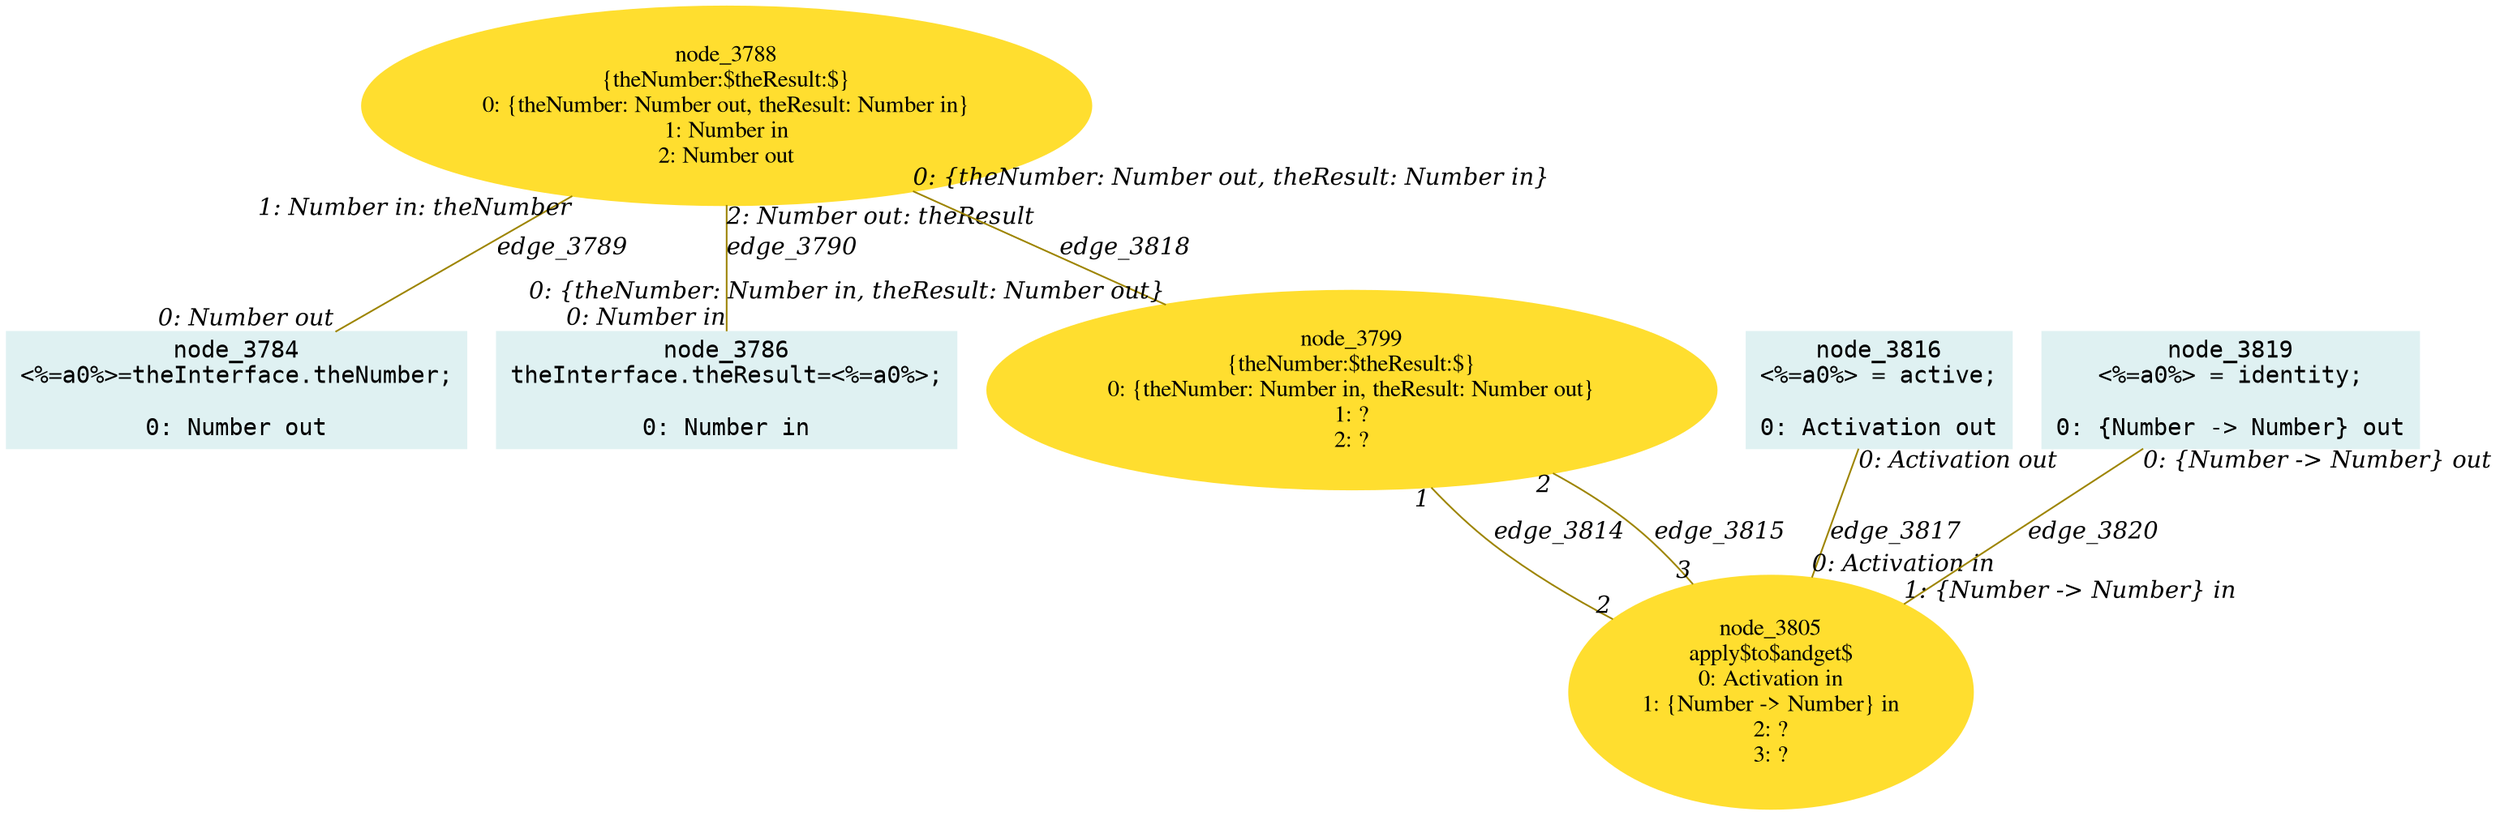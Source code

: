 digraph g{node_3784 [shape="box", style="filled", color="#dff1f2", fontname="Courier", label="node_3784
<%=a0%>=theInterface.theNumber;

0: Number out" ]
node_3786 [shape="box", style="filled", color="#dff1f2", fontname="Courier", label="node_3786
theInterface.theResult=<%=a0%>;

0: Number in" ]
node_3788 [shape="ellipse", style="filled", color="#ffde2f", fontname="Times", label="node_3788
{theNumber:$theResult:$}
0: {theNumber: Number out, theResult: Number in}
1: Number in
2: Number out" ]
node_3799 [shape="ellipse", style="filled", color="#ffde2f", fontname="Times", label="node_3799
{theNumber:$theResult:$}
0: {theNumber: Number in, theResult: Number out}
1: ?
2: ?" ]
node_3805 [shape="ellipse", style="filled", color="#ffde2f", fontname="Times", label="node_3805
apply$to$andget$
0: Activation in
1: {Number -> Number} in
2: ?
3: ?" ]
node_3816 [shape="box", style="filled", color="#dff1f2", fontname="Courier", label="node_3816
<%=a0%> = active;

0: Activation out" ]
node_3819 [shape="box", style="filled", color="#dff1f2", fontname="Courier", label="node_3819
<%=a0%> = identity;

0: {Number -> Number} out" ]
node_3788 -> node_3784 [dir=none, arrowHead=none, fontname="Times-Italic", arrowsize=1, color="#9d8400", label="edge_3789",  headlabel="0: Number out", taillabel="1: Number in: theNumber" ]
node_3788 -> node_3786 [dir=none, arrowHead=none, fontname="Times-Italic", arrowsize=1, color="#9d8400", label="edge_3790",  headlabel="0: Number in", taillabel="2: Number out: theResult" ]
node_3799 -> node_3805 [dir=none, arrowHead=none, fontname="Times-Italic", arrowsize=1, color="#9d8400", label="edge_3814",  headlabel="2", taillabel="1" ]
node_3799 -> node_3805 [dir=none, arrowHead=none, fontname="Times-Italic", arrowsize=1, color="#9d8400", label="edge_3815",  headlabel="3", taillabel="2" ]
node_3816 -> node_3805 [dir=none, arrowHead=none, fontname="Times-Italic", arrowsize=1, color="#9d8400", label="edge_3817",  headlabel="0: Activation in", taillabel="0: Activation out" ]
node_3788 -> node_3799 [dir=none, arrowHead=none, fontname="Times-Italic", arrowsize=1, color="#9d8400", label="edge_3818",  headlabel="0: {theNumber: Number in, theResult: Number out}", taillabel="0: {theNumber: Number out, theResult: Number in}" ]
node_3819 -> node_3805 [dir=none, arrowHead=none, fontname="Times-Italic", arrowsize=1, color="#9d8400", label="edge_3820",  headlabel="1: {Number -> Number} in", taillabel="0: {Number -> Number} out" ]
}